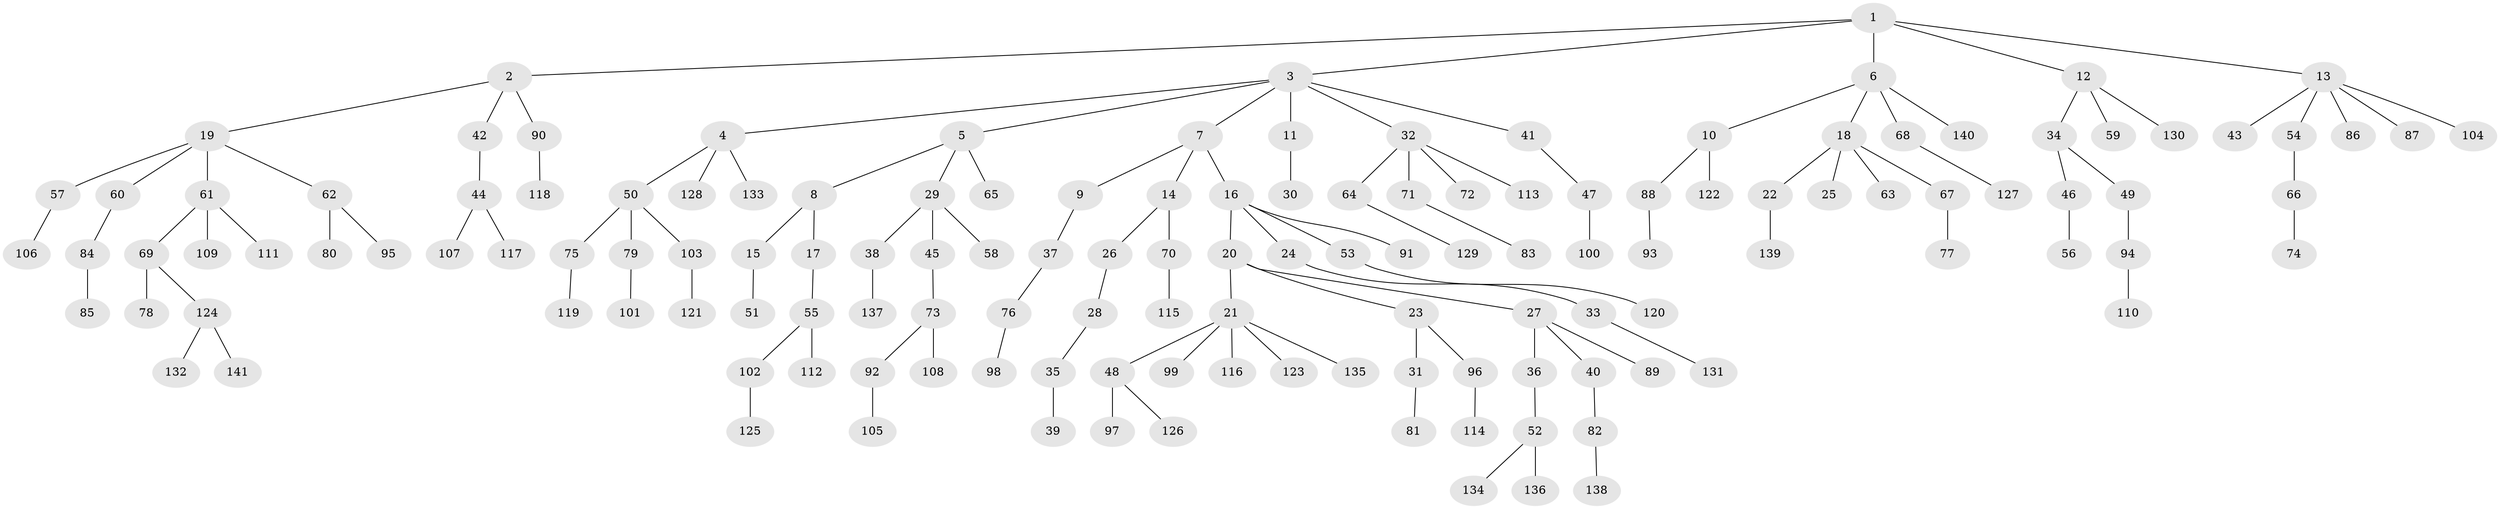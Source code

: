 // Generated by graph-tools (version 1.1) at 2025/50/03/09/25 03:50:17]
// undirected, 141 vertices, 140 edges
graph export_dot {
graph [start="1"]
  node [color=gray90,style=filled];
  1;
  2;
  3;
  4;
  5;
  6;
  7;
  8;
  9;
  10;
  11;
  12;
  13;
  14;
  15;
  16;
  17;
  18;
  19;
  20;
  21;
  22;
  23;
  24;
  25;
  26;
  27;
  28;
  29;
  30;
  31;
  32;
  33;
  34;
  35;
  36;
  37;
  38;
  39;
  40;
  41;
  42;
  43;
  44;
  45;
  46;
  47;
  48;
  49;
  50;
  51;
  52;
  53;
  54;
  55;
  56;
  57;
  58;
  59;
  60;
  61;
  62;
  63;
  64;
  65;
  66;
  67;
  68;
  69;
  70;
  71;
  72;
  73;
  74;
  75;
  76;
  77;
  78;
  79;
  80;
  81;
  82;
  83;
  84;
  85;
  86;
  87;
  88;
  89;
  90;
  91;
  92;
  93;
  94;
  95;
  96;
  97;
  98;
  99;
  100;
  101;
  102;
  103;
  104;
  105;
  106;
  107;
  108;
  109;
  110;
  111;
  112;
  113;
  114;
  115;
  116;
  117;
  118;
  119;
  120;
  121;
  122;
  123;
  124;
  125;
  126;
  127;
  128;
  129;
  130;
  131;
  132;
  133;
  134;
  135;
  136;
  137;
  138;
  139;
  140;
  141;
  1 -- 2;
  1 -- 3;
  1 -- 6;
  1 -- 12;
  1 -- 13;
  2 -- 19;
  2 -- 42;
  2 -- 90;
  3 -- 4;
  3 -- 5;
  3 -- 7;
  3 -- 11;
  3 -- 32;
  3 -- 41;
  4 -- 50;
  4 -- 128;
  4 -- 133;
  5 -- 8;
  5 -- 29;
  5 -- 65;
  6 -- 10;
  6 -- 18;
  6 -- 68;
  6 -- 140;
  7 -- 9;
  7 -- 14;
  7 -- 16;
  8 -- 15;
  8 -- 17;
  9 -- 37;
  10 -- 88;
  10 -- 122;
  11 -- 30;
  12 -- 34;
  12 -- 59;
  12 -- 130;
  13 -- 43;
  13 -- 54;
  13 -- 86;
  13 -- 87;
  13 -- 104;
  14 -- 26;
  14 -- 70;
  15 -- 51;
  16 -- 20;
  16 -- 24;
  16 -- 53;
  16 -- 91;
  17 -- 55;
  18 -- 22;
  18 -- 25;
  18 -- 63;
  18 -- 67;
  19 -- 57;
  19 -- 60;
  19 -- 61;
  19 -- 62;
  20 -- 21;
  20 -- 23;
  20 -- 27;
  21 -- 48;
  21 -- 99;
  21 -- 116;
  21 -- 123;
  21 -- 135;
  22 -- 139;
  23 -- 31;
  23 -- 96;
  24 -- 33;
  26 -- 28;
  27 -- 36;
  27 -- 40;
  27 -- 89;
  28 -- 35;
  29 -- 38;
  29 -- 45;
  29 -- 58;
  31 -- 81;
  32 -- 64;
  32 -- 71;
  32 -- 72;
  32 -- 113;
  33 -- 131;
  34 -- 46;
  34 -- 49;
  35 -- 39;
  36 -- 52;
  37 -- 76;
  38 -- 137;
  40 -- 82;
  41 -- 47;
  42 -- 44;
  44 -- 107;
  44 -- 117;
  45 -- 73;
  46 -- 56;
  47 -- 100;
  48 -- 97;
  48 -- 126;
  49 -- 94;
  50 -- 75;
  50 -- 79;
  50 -- 103;
  52 -- 134;
  52 -- 136;
  53 -- 120;
  54 -- 66;
  55 -- 102;
  55 -- 112;
  57 -- 106;
  60 -- 84;
  61 -- 69;
  61 -- 109;
  61 -- 111;
  62 -- 80;
  62 -- 95;
  64 -- 129;
  66 -- 74;
  67 -- 77;
  68 -- 127;
  69 -- 78;
  69 -- 124;
  70 -- 115;
  71 -- 83;
  73 -- 92;
  73 -- 108;
  75 -- 119;
  76 -- 98;
  79 -- 101;
  82 -- 138;
  84 -- 85;
  88 -- 93;
  90 -- 118;
  92 -- 105;
  94 -- 110;
  96 -- 114;
  102 -- 125;
  103 -- 121;
  124 -- 132;
  124 -- 141;
}
